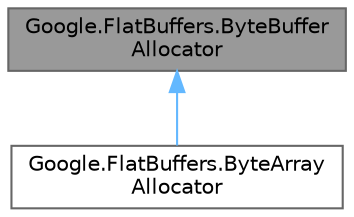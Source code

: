 digraph "Google.FlatBuffers.ByteBufferAllocator"
{
 // LATEX_PDF_SIZE
  bgcolor="transparent";
  edge [fontname=Helvetica,fontsize=10,labelfontname=Helvetica,labelfontsize=10];
  node [fontname=Helvetica,fontsize=10,shape=box,height=0.2,width=0.4];
  Node1 [id="Node000001",label="Google.FlatBuffers.ByteBuffer\lAllocator",height=0.2,width=0.4,color="gray40", fillcolor="grey60", style="filled", fontcolor="black",tooltip=" "];
  Node1 -> Node2 [id="edge2_Node000001_Node000002",dir="back",color="steelblue1",style="solid",tooltip=" "];
  Node2 [id="Node000002",label="Google.FlatBuffers.ByteArray\lAllocator",height=0.2,width=0.4,color="gray40", fillcolor="white", style="filled",URL="$classGoogle_1_1FlatBuffers_1_1ByteArrayAllocator.html",tooltip=" "];
}
